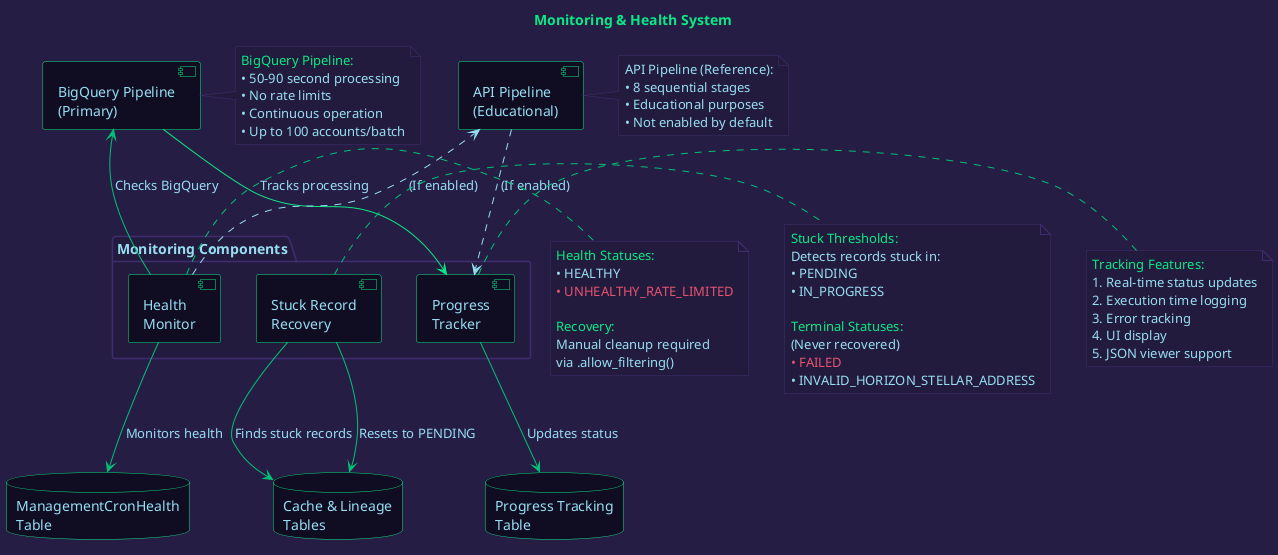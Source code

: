 @startuml Monitoring System

skinparam backgroundColor #261D45
skinparam defaultFontColor #96DDF2

skinparam component {
  BackgroundColor #100D23
  BorderColor #0BE784
  FontColor #96DDF2
  ArrowColor #01C176
}

skinparam database {
  BackgroundColor #100D23
  BorderColor #0BE784
  FontColor #96DDF2
}

skinparam package {
  BackgroundColor #231B3D
  BorderColor #3f2c70
  FontColor #96DDF2
}

skinparam note {
  BackgroundColor #231B3D
  BorderColor #3f2c70
  FontColor #96DDF2
}

title <color:#0BE784>Monitoring & Health System

package "Monitoring Components" #231B3D {
  component "Health\nMonitor" as HealthMonitor
  component "Stuck Record\nRecovery" as Recovery
  component "Progress\nTracker" as ProgressTracker
}

component "BigQuery Pipeline\n(Primary)" as BQPipeline
component "API Pipeline\n(Educational)" as APIPipeline

database "ManagementCronHealth\nTable" as HealthDB
database "Progress Tracking\nTable" as ProgressDB
database "Cache & Lineage\nTables" as DataDB

BQPipeline -[#0BE784]-> ProgressTracker : "Tracks processing"
APIPipeline -[#96DDF2,dashed]-> ProgressTracker : "(If enabled)"

ProgressTracker -[#01C176]-> ProgressDB : "Updates status"

HealthMonitor -[#01C176]-> HealthDB : "Monitors health"
HealthMonitor -[#01C176]-> BQPipeline : "Checks BigQuery"
HealthMonitor -[#96DDF2,dashed]-> APIPipeline : "(If enabled)"

Recovery -[#01C176]-> DataDB : "Finds stuck records"
Recovery -[#01C176]-> DataDB : "Resets to PENDING"

note right of BQPipeline #231B3D
  <color:#0BE784>BigQuery Pipeline:
  <color:#96DDF2>• 50-90 second processing
  <color:#96DDF2>• No rate limits
  <color:#96DDF2>• Continuous operation
  <color:#96DDF2>• Up to 100 accounts/batch
end note

note right of APIPipeline #231B3D
  <color:#96DDF2>API Pipeline (Reference):
  <color:#96DDF2>• 8 sequential stages
  <color:#96DDF2>• Educational purposes
  <color:#96DDF2>• Not enabled by default
end note

note right of HealthMonitor #231B3D
  <color:#0BE784>Health Statuses:
  <color:#96DDF2>• HEALTHY
  <color:#E5526F>• UNHEALTHY_RATE_LIMITED
  
  <color:#0BE784>Recovery:
  <color:#96DDF2>Manual cleanup required
  via .allow_filtering()
end note

note right of Recovery #231B3D
  <color:#0BE784>Stuck Thresholds:
  <color:#96DDF2>Detects records stuck in:
  • PENDING
  • IN_PROGRESS
  
  <color:#0BE784>Terminal Statuses:
  <color:#96DDF2>(Never recovered)
  <color:#E5526F>• FAILED
  • INVALID_HORIZON_STELLAR_ADDRESS
end note

note right of ProgressTracker #231B3D
  <color:#0BE784>Tracking Features:
  <color:#96DDF2>1. Real-time status updates
  2. Execution time logging
  3. Error tracking
  4. UI display
  5. JSON viewer support
end note

@enduml
